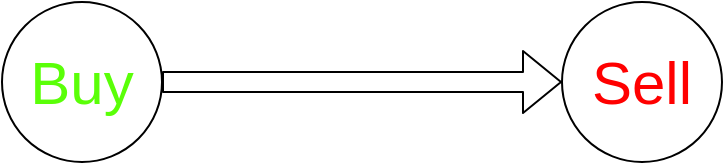<mxfile version="14.5.8" type="device"><diagram id="Pexh1D_WTeCK-fk8NhAQ" name="Page-1"><mxGraphModel dx="782" dy="437" grid="1" gridSize="10" guides="1" tooltips="1" connect="1" arrows="1" fold="1" page="1" pageScale="1" pageWidth="850" pageHeight="1100" math="0" shadow="0"><root><mxCell id="0"/><mxCell id="1" parent="0"/><mxCell id="sARb9-OyXN1hp5QF_tBm-1" value="&lt;font style=&quot;font-size: 30px&quot; color=&quot;#5aff08&quot;&gt;Buy&lt;/font&gt;" style="ellipse;whiteSpace=wrap;html=1;aspect=fixed;" parent="1" vertex="1"><mxGeometry x="200" y="170" width="80" height="80" as="geometry"/></mxCell><mxCell id="sARb9-OyXN1hp5QF_tBm-2" value="&lt;font style=&quot;font-size: 30px&quot; color=&quot;#ff0000&quot;&gt;Sell&lt;/font&gt;" style="ellipse;whiteSpace=wrap;html=1;aspect=fixed;" parent="1" vertex="1"><mxGeometry x="480" y="170" width="80" height="80" as="geometry"/></mxCell><mxCell id="PdnJeLC-hA-iPeJNAGOk-1" value="" style="shape=flexArrow;endArrow=classic;html=1;exitX=1;exitY=0.5;exitDx=0;exitDy=0;" edge="1" parent="1" source="sARb9-OyXN1hp5QF_tBm-1" target="sARb9-OyXN1hp5QF_tBm-2"><mxGeometry width="50" height="50" relative="1" as="geometry"><mxPoint x="320" y="240" as="sourcePoint"/><mxPoint x="477" y="210" as="targetPoint"/></mxGeometry></mxCell></root></mxGraphModel></diagram></mxfile>
